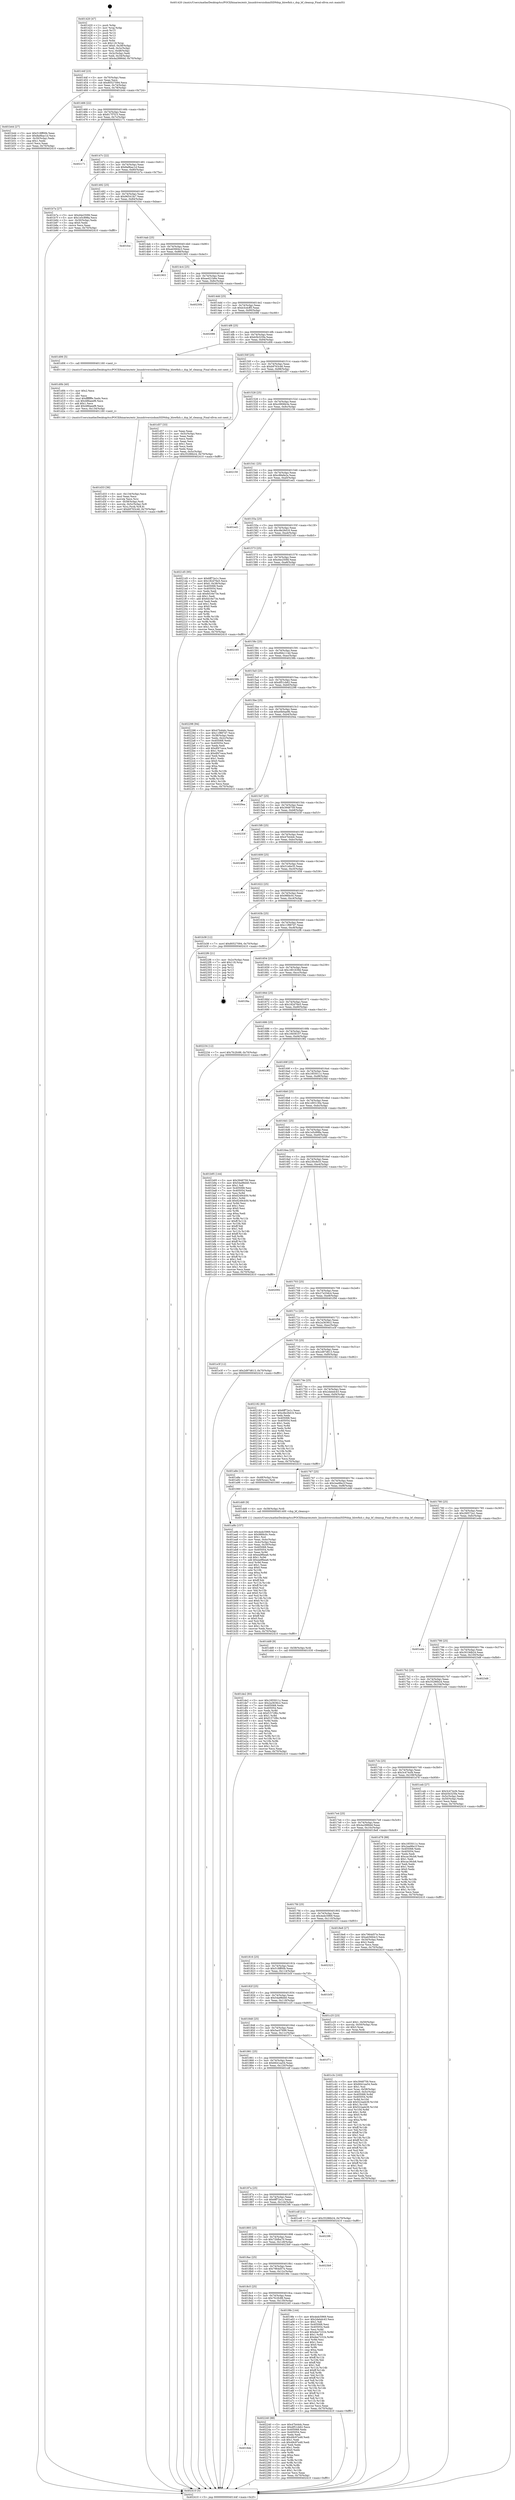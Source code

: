 digraph "0x401420" {
  label = "0x401420 (/mnt/c/Users/mathe/Desktop/tcc/POCII/binaries/extr_linuxdriversisdnmISDNdsp_blowfish.c_dsp_bf_cleanup_Final-ollvm.out::main(0))"
  labelloc = "t"
  node[shape=record]

  Entry [label="",width=0.3,height=0.3,shape=circle,fillcolor=black,style=filled]
  "0x40144f" [label="{
     0x40144f [23]\l
     | [instrs]\l
     &nbsp;&nbsp;0x40144f \<+3\>: mov -0x70(%rbp),%eax\l
     &nbsp;&nbsp;0x401452 \<+2\>: mov %eax,%ecx\l
     &nbsp;&nbsp;0x401454 \<+6\>: sub $0x80527094,%ecx\l
     &nbsp;&nbsp;0x40145a \<+3\>: mov %eax,-0x74(%rbp)\l
     &nbsp;&nbsp;0x40145d \<+3\>: mov %ecx,-0x78(%rbp)\l
     &nbsp;&nbsp;0x401460 \<+6\>: je 0000000000401b44 \<main+0x724\>\l
  }"]
  "0x401b44" [label="{
     0x401b44 [27]\l
     | [instrs]\l
     &nbsp;&nbsp;0x401b44 \<+5\>: mov $0x518ff00b,%eax\l
     &nbsp;&nbsp;0x401b49 \<+5\>: mov $0x8a9bac1d,%ecx\l
     &nbsp;&nbsp;0x401b4e \<+3\>: mov -0x30(%rbp),%edx\l
     &nbsp;&nbsp;0x401b51 \<+3\>: cmp $0x1,%edx\l
     &nbsp;&nbsp;0x401b54 \<+3\>: cmovl %ecx,%eax\l
     &nbsp;&nbsp;0x401b57 \<+3\>: mov %eax,-0x70(%rbp)\l
     &nbsp;&nbsp;0x401b5a \<+5\>: jmp 0000000000402410 \<main+0xff0\>\l
  }"]
  "0x401466" [label="{
     0x401466 [22]\l
     | [instrs]\l
     &nbsp;&nbsp;0x401466 \<+5\>: jmp 000000000040146b \<main+0x4b\>\l
     &nbsp;&nbsp;0x40146b \<+3\>: mov -0x74(%rbp),%eax\l
     &nbsp;&nbsp;0x40146e \<+5\>: sub $0x817f7f15,%eax\l
     &nbsp;&nbsp;0x401473 \<+3\>: mov %eax,-0x7c(%rbp)\l
     &nbsp;&nbsp;0x401476 \<+6\>: je 0000000000402171 \<main+0xd51\>\l
  }"]
  Exit [label="",width=0.3,height=0.3,shape=circle,fillcolor=black,style=filled,peripheries=2]
  "0x402171" [label="{
     0x402171\l
  }", style=dashed]
  "0x40147c" [label="{
     0x40147c [22]\l
     | [instrs]\l
     &nbsp;&nbsp;0x40147c \<+5\>: jmp 0000000000401481 \<main+0x61\>\l
     &nbsp;&nbsp;0x401481 \<+3\>: mov -0x74(%rbp),%eax\l
     &nbsp;&nbsp;0x401484 \<+5\>: sub $0x8a9bac1d,%eax\l
     &nbsp;&nbsp;0x401489 \<+3\>: mov %eax,-0x80(%rbp)\l
     &nbsp;&nbsp;0x40148c \<+6\>: je 0000000000401b7a \<main+0x75a\>\l
  }"]
  "0x4018de" [label="{
     0x4018de\l
  }", style=dashed]
  "0x401b7a" [label="{
     0x401b7a [27]\l
     | [instrs]\l
     &nbsp;&nbsp;0x401b7a \<+5\>: mov $0xd4e250fd,%eax\l
     &nbsp;&nbsp;0x401b7f \<+5\>: mov $0x1e5c898a,%ecx\l
     &nbsp;&nbsp;0x401b84 \<+3\>: mov -0x30(%rbp),%edx\l
     &nbsp;&nbsp;0x401b87 \<+3\>: cmp $0x0,%edx\l
     &nbsp;&nbsp;0x401b8a \<+3\>: cmove %ecx,%eax\l
     &nbsp;&nbsp;0x401b8d \<+3\>: mov %eax,-0x70(%rbp)\l
     &nbsp;&nbsp;0x401b90 \<+5\>: jmp 0000000000402410 \<main+0xff0\>\l
  }"]
  "0x401492" [label="{
     0x401492 [25]\l
     | [instrs]\l
     &nbsp;&nbsp;0x401492 \<+5\>: jmp 0000000000401497 \<main+0x77\>\l
     &nbsp;&nbsp;0x401497 \<+3\>: mov -0x74(%rbp),%eax\l
     &nbsp;&nbsp;0x40149a \<+5\>: sub $0x96541fa7,%eax\l
     &nbsp;&nbsp;0x40149f \<+6\>: mov %eax,-0x84(%rbp)\l
     &nbsp;&nbsp;0x4014a5 \<+6\>: je 0000000000401fce \<main+0xbae\>\l
  }"]
  "0x402240" [label="{
     0x402240 [88]\l
     | [instrs]\l
     &nbsp;&nbsp;0x402240 \<+5\>: mov $0x47b44dc,%eax\l
     &nbsp;&nbsp;0x402245 \<+5\>: mov $0xdf51cb62,%ecx\l
     &nbsp;&nbsp;0x40224a \<+7\>: mov 0x405068,%edx\l
     &nbsp;&nbsp;0x402251 \<+7\>: mov 0x405054,%esi\l
     &nbsp;&nbsp;0x402258 \<+2\>: mov %edx,%edi\l
     &nbsp;&nbsp;0x40225a \<+6\>: add $0x49c97e48,%edi\l
     &nbsp;&nbsp;0x402260 \<+3\>: sub $0x1,%edi\l
     &nbsp;&nbsp;0x402263 \<+6\>: sub $0x49c97e48,%edi\l
     &nbsp;&nbsp;0x402269 \<+3\>: imul %edi,%edx\l
     &nbsp;&nbsp;0x40226c \<+3\>: and $0x1,%edx\l
     &nbsp;&nbsp;0x40226f \<+3\>: cmp $0x0,%edx\l
     &nbsp;&nbsp;0x402272 \<+4\>: sete %r8b\l
     &nbsp;&nbsp;0x402276 \<+3\>: cmp $0xa,%esi\l
     &nbsp;&nbsp;0x402279 \<+4\>: setl %r9b\l
     &nbsp;&nbsp;0x40227d \<+3\>: mov %r8b,%r10b\l
     &nbsp;&nbsp;0x402280 \<+3\>: and %r9b,%r10b\l
     &nbsp;&nbsp;0x402283 \<+3\>: xor %r9b,%r8b\l
     &nbsp;&nbsp;0x402286 \<+3\>: or %r8b,%r10b\l
     &nbsp;&nbsp;0x402289 \<+4\>: test $0x1,%r10b\l
     &nbsp;&nbsp;0x40228d \<+3\>: cmovne %ecx,%eax\l
     &nbsp;&nbsp;0x402290 \<+3\>: mov %eax,-0x70(%rbp)\l
     &nbsp;&nbsp;0x402293 \<+5\>: jmp 0000000000402410 \<main+0xff0\>\l
  }"]
  "0x401fce" [label="{
     0x401fce\l
  }", style=dashed]
  "0x4014ab" [label="{
     0x4014ab [25]\l
     | [instrs]\l
     &nbsp;&nbsp;0x4014ab \<+5\>: jmp 00000000004014b0 \<main+0x90\>\l
     &nbsp;&nbsp;0x4014b0 \<+3\>: mov -0x74(%rbp),%eax\l
     &nbsp;&nbsp;0x4014b3 \<+5\>: sub $0xab5664c3,%eax\l
     &nbsp;&nbsp;0x4014b8 \<+6\>: mov %eax,-0x88(%rbp)\l
     &nbsp;&nbsp;0x4014be \<+6\>: je 0000000000401903 \<main+0x4e3\>\l
  }"]
  "0x401de2" [label="{
     0x401de2 [93]\l
     | [instrs]\l
     &nbsp;&nbsp;0x401de2 \<+5\>: mov $0x1855011c,%eax\l
     &nbsp;&nbsp;0x401de7 \<+5\>: mov $0x2a3636c2,%ecx\l
     &nbsp;&nbsp;0x401dec \<+7\>: mov 0x405068,%edx\l
     &nbsp;&nbsp;0x401df3 \<+7\>: mov 0x405054,%esi\l
     &nbsp;&nbsp;0x401dfa \<+3\>: mov %edx,%r8d\l
     &nbsp;&nbsp;0x401dfd \<+7\>: sub $0xf1572f6c,%r8d\l
     &nbsp;&nbsp;0x401e04 \<+4\>: sub $0x1,%r8d\l
     &nbsp;&nbsp;0x401e08 \<+7\>: add $0xf1572f6c,%r8d\l
     &nbsp;&nbsp;0x401e0f \<+4\>: imul %r8d,%edx\l
     &nbsp;&nbsp;0x401e13 \<+3\>: and $0x1,%edx\l
     &nbsp;&nbsp;0x401e16 \<+3\>: cmp $0x0,%edx\l
     &nbsp;&nbsp;0x401e19 \<+4\>: sete %r9b\l
     &nbsp;&nbsp;0x401e1d \<+3\>: cmp $0xa,%esi\l
     &nbsp;&nbsp;0x401e20 \<+4\>: setl %r10b\l
     &nbsp;&nbsp;0x401e24 \<+3\>: mov %r9b,%r11b\l
     &nbsp;&nbsp;0x401e27 \<+3\>: and %r10b,%r11b\l
     &nbsp;&nbsp;0x401e2a \<+3\>: xor %r10b,%r9b\l
     &nbsp;&nbsp;0x401e2d \<+3\>: or %r9b,%r11b\l
     &nbsp;&nbsp;0x401e30 \<+4\>: test $0x1,%r11b\l
     &nbsp;&nbsp;0x401e34 \<+3\>: cmovne %ecx,%eax\l
     &nbsp;&nbsp;0x401e37 \<+3\>: mov %eax,-0x70(%rbp)\l
     &nbsp;&nbsp;0x401e3a \<+5\>: jmp 0000000000402410 \<main+0xff0\>\l
  }"]
  "0x401903" [label="{
     0x401903\l
  }", style=dashed]
  "0x4014c4" [label="{
     0x4014c4 [25]\l
     | [instrs]\l
     &nbsp;&nbsp;0x4014c4 \<+5\>: jmp 00000000004014c9 \<main+0xa9\>\l
     &nbsp;&nbsp;0x4014c9 \<+3\>: mov -0x74(%rbp),%eax\l
     &nbsp;&nbsp;0x4014cc \<+5\>: sub $0xae421b6e,%eax\l
     &nbsp;&nbsp;0x4014d1 \<+6\>: mov %eax,-0x8c(%rbp)\l
     &nbsp;&nbsp;0x4014d7 \<+6\>: je 000000000040230b \<main+0xeeb\>\l
  }"]
  "0x401dd9" [label="{
     0x401dd9 [9]\l
     | [instrs]\l
     &nbsp;&nbsp;0x401dd9 \<+4\>: mov -0x58(%rbp),%rdi\l
     &nbsp;&nbsp;0x401ddd \<+5\>: call 0000000000401030 \<free@plt\>\l
     | [calls]\l
     &nbsp;&nbsp;0x401030 \{1\} (unknown)\l
  }"]
  "0x40230b" [label="{
     0x40230b\l
  }", style=dashed]
  "0x4014dd" [label="{
     0x4014dd [25]\l
     | [instrs]\l
     &nbsp;&nbsp;0x4014dd \<+5\>: jmp 00000000004014e2 \<main+0xc2\>\l
     &nbsp;&nbsp;0x4014e2 \<+3\>: mov -0x74(%rbp),%eax\l
     &nbsp;&nbsp;0x4014e5 \<+5\>: sub $0xb3cdcff3,%eax\l
     &nbsp;&nbsp;0x4014ea \<+6\>: mov %eax,-0x90(%rbp)\l
     &nbsp;&nbsp;0x4014f0 \<+6\>: je 0000000000402086 \<main+0xc66\>\l
  }"]
  "0x401d33" [label="{
     0x401d33 [36]\l
     | [instrs]\l
     &nbsp;&nbsp;0x401d33 \<+6\>: mov -0x134(%rbp),%ecx\l
     &nbsp;&nbsp;0x401d39 \<+3\>: imul %eax,%ecx\l
     &nbsp;&nbsp;0x401d3c \<+3\>: movslq %ecx,%rsi\l
     &nbsp;&nbsp;0x401d3f \<+4\>: mov -0x58(%rbp),%rdi\l
     &nbsp;&nbsp;0x401d43 \<+4\>: movslq -0x5c(%rbp),%r8\l
     &nbsp;&nbsp;0x401d47 \<+4\>: mov %rsi,(%rdi,%r8,8)\l
     &nbsp;&nbsp;0x401d4b \<+7\>: movl $0xb9763c46,-0x70(%rbp)\l
     &nbsp;&nbsp;0x401d52 \<+5\>: jmp 0000000000402410 \<main+0xff0\>\l
  }"]
  "0x402086" [label="{
     0x402086\l
  }", style=dashed]
  "0x4014f6" [label="{
     0x4014f6 [25]\l
     | [instrs]\l
     &nbsp;&nbsp;0x4014f6 \<+5\>: jmp 00000000004014fb \<main+0xdb\>\l
     &nbsp;&nbsp;0x4014fb \<+3\>: mov -0x74(%rbp),%eax\l
     &nbsp;&nbsp;0x4014fe \<+5\>: sub $0xb5b325fa,%eax\l
     &nbsp;&nbsp;0x401503 \<+6\>: mov %eax,-0x94(%rbp)\l
     &nbsp;&nbsp;0x401509 \<+6\>: je 0000000000401d06 \<main+0x8e6\>\l
  }"]
  "0x401d0b" [label="{
     0x401d0b [40]\l
     | [instrs]\l
     &nbsp;&nbsp;0x401d0b \<+5\>: mov $0x2,%ecx\l
     &nbsp;&nbsp;0x401d10 \<+1\>: cltd\l
     &nbsp;&nbsp;0x401d11 \<+2\>: idiv %ecx\l
     &nbsp;&nbsp;0x401d13 \<+6\>: imul $0xfffffffe,%edx,%ecx\l
     &nbsp;&nbsp;0x401d19 \<+6\>: sub $0x486aeef8,%ecx\l
     &nbsp;&nbsp;0x401d1f \<+3\>: add $0x1,%ecx\l
     &nbsp;&nbsp;0x401d22 \<+6\>: add $0x486aeef8,%ecx\l
     &nbsp;&nbsp;0x401d28 \<+6\>: mov %ecx,-0x134(%rbp)\l
     &nbsp;&nbsp;0x401d2e \<+5\>: call 0000000000401160 \<next_i\>\l
     | [calls]\l
     &nbsp;&nbsp;0x401160 \{1\} (/mnt/c/Users/mathe/Desktop/tcc/POCII/binaries/extr_linuxdriversisdnmISDNdsp_blowfish.c_dsp_bf_cleanup_Final-ollvm.out::next_i)\l
  }"]
  "0x401d06" [label="{
     0x401d06 [5]\l
     | [instrs]\l
     &nbsp;&nbsp;0x401d06 \<+5\>: call 0000000000401160 \<next_i\>\l
     | [calls]\l
     &nbsp;&nbsp;0x401160 \{1\} (/mnt/c/Users/mathe/Desktop/tcc/POCII/binaries/extr_linuxdriversisdnmISDNdsp_blowfish.c_dsp_bf_cleanup_Final-ollvm.out::next_i)\l
  }"]
  "0x40150f" [label="{
     0x40150f [25]\l
     | [instrs]\l
     &nbsp;&nbsp;0x40150f \<+5\>: jmp 0000000000401514 \<main+0xf4\>\l
     &nbsp;&nbsp;0x401514 \<+3\>: mov -0x74(%rbp),%eax\l
     &nbsp;&nbsp;0x401517 \<+5\>: sub $0xb9763c46,%eax\l
     &nbsp;&nbsp;0x40151c \<+6\>: mov %eax,-0x98(%rbp)\l
     &nbsp;&nbsp;0x401522 \<+6\>: je 0000000000401d57 \<main+0x937\>\l
  }"]
  "0x401c3c" [label="{
     0x401c3c [163]\l
     | [instrs]\l
     &nbsp;&nbsp;0x401c3c \<+5\>: mov $0x3948759,%ecx\l
     &nbsp;&nbsp;0x401c41 \<+5\>: mov $0x6641ea54,%edx\l
     &nbsp;&nbsp;0x401c46 \<+3\>: mov $0x1,%sil\l
     &nbsp;&nbsp;0x401c49 \<+4\>: mov %rax,-0x58(%rbp)\l
     &nbsp;&nbsp;0x401c4d \<+7\>: movl $0x0,-0x5c(%rbp)\l
     &nbsp;&nbsp;0x401c54 \<+8\>: mov 0x405068,%r8d\l
     &nbsp;&nbsp;0x401c5c \<+8\>: mov 0x405054,%r9d\l
     &nbsp;&nbsp;0x401c64 \<+3\>: mov %r8d,%r10d\l
     &nbsp;&nbsp;0x401c67 \<+7\>: add $0x522aeb39,%r10d\l
     &nbsp;&nbsp;0x401c6e \<+4\>: sub $0x1,%r10d\l
     &nbsp;&nbsp;0x401c72 \<+7\>: sub $0x522aeb39,%r10d\l
     &nbsp;&nbsp;0x401c79 \<+4\>: imul %r10d,%r8d\l
     &nbsp;&nbsp;0x401c7d \<+4\>: and $0x1,%r8d\l
     &nbsp;&nbsp;0x401c81 \<+4\>: cmp $0x0,%r8d\l
     &nbsp;&nbsp;0x401c85 \<+4\>: sete %r11b\l
     &nbsp;&nbsp;0x401c89 \<+4\>: cmp $0xa,%r9d\l
     &nbsp;&nbsp;0x401c8d \<+3\>: setl %bl\l
     &nbsp;&nbsp;0x401c90 \<+3\>: mov %r11b,%r14b\l
     &nbsp;&nbsp;0x401c93 \<+4\>: xor $0xff,%r14b\l
     &nbsp;&nbsp;0x401c97 \<+3\>: mov %bl,%r15b\l
     &nbsp;&nbsp;0x401c9a \<+4\>: xor $0xff,%r15b\l
     &nbsp;&nbsp;0x401c9e \<+4\>: xor $0x1,%sil\l
     &nbsp;&nbsp;0x401ca2 \<+3\>: mov %r14b,%r12b\l
     &nbsp;&nbsp;0x401ca5 \<+4\>: and $0xff,%r12b\l
     &nbsp;&nbsp;0x401ca9 \<+3\>: and %sil,%r11b\l
     &nbsp;&nbsp;0x401cac \<+3\>: mov %r15b,%r13b\l
     &nbsp;&nbsp;0x401caf \<+4\>: and $0xff,%r13b\l
     &nbsp;&nbsp;0x401cb3 \<+3\>: and %sil,%bl\l
     &nbsp;&nbsp;0x401cb6 \<+3\>: or %r11b,%r12b\l
     &nbsp;&nbsp;0x401cb9 \<+3\>: or %bl,%r13b\l
     &nbsp;&nbsp;0x401cbc \<+3\>: xor %r13b,%r12b\l
     &nbsp;&nbsp;0x401cbf \<+3\>: or %r15b,%r14b\l
     &nbsp;&nbsp;0x401cc2 \<+4\>: xor $0xff,%r14b\l
     &nbsp;&nbsp;0x401cc6 \<+4\>: or $0x1,%sil\l
     &nbsp;&nbsp;0x401cca \<+3\>: and %sil,%r14b\l
     &nbsp;&nbsp;0x401ccd \<+3\>: or %r14b,%r12b\l
     &nbsp;&nbsp;0x401cd0 \<+4\>: test $0x1,%r12b\l
     &nbsp;&nbsp;0x401cd4 \<+3\>: cmovne %edx,%ecx\l
     &nbsp;&nbsp;0x401cd7 \<+3\>: mov %ecx,-0x70(%rbp)\l
     &nbsp;&nbsp;0x401cda \<+5\>: jmp 0000000000402410 \<main+0xff0\>\l
  }"]
  "0x401d57" [label="{
     0x401d57 [33]\l
     | [instrs]\l
     &nbsp;&nbsp;0x401d57 \<+2\>: xor %eax,%eax\l
     &nbsp;&nbsp;0x401d59 \<+3\>: mov -0x5c(%rbp),%ecx\l
     &nbsp;&nbsp;0x401d5c \<+2\>: mov %eax,%edx\l
     &nbsp;&nbsp;0x401d5e \<+2\>: sub %ecx,%edx\l
     &nbsp;&nbsp;0x401d60 \<+2\>: mov %eax,%ecx\l
     &nbsp;&nbsp;0x401d62 \<+3\>: sub $0x1,%ecx\l
     &nbsp;&nbsp;0x401d65 \<+2\>: add %ecx,%edx\l
     &nbsp;&nbsp;0x401d67 \<+2\>: sub %edx,%eax\l
     &nbsp;&nbsp;0x401d69 \<+3\>: mov %eax,-0x5c(%rbp)\l
     &nbsp;&nbsp;0x401d6c \<+7\>: movl $0x35286b24,-0x70(%rbp)\l
     &nbsp;&nbsp;0x401d73 \<+5\>: jmp 0000000000402410 \<main+0xff0\>\l
  }"]
  "0x401528" [label="{
     0x401528 [25]\l
     | [instrs]\l
     &nbsp;&nbsp;0x401528 \<+5\>: jmp 000000000040152d \<main+0x10d\>\l
     &nbsp;&nbsp;0x40152d \<+3\>: mov -0x74(%rbp),%eax\l
     &nbsp;&nbsp;0x401530 \<+5\>: sub $0xc0806b3e,%eax\l
     &nbsp;&nbsp;0x401535 \<+6\>: mov %eax,-0x9c(%rbp)\l
     &nbsp;&nbsp;0x40153b \<+6\>: je 0000000000402159 \<main+0xd39\>\l
  }"]
  "0x401a9b" [label="{
     0x401a9b [157]\l
     | [instrs]\l
     &nbsp;&nbsp;0x401a9b \<+5\>: mov $0x4edc5969,%ecx\l
     &nbsp;&nbsp;0x401aa0 \<+5\>: mov $0x98fdc0c,%edx\l
     &nbsp;&nbsp;0x401aa5 \<+3\>: mov $0x1,%sil\l
     &nbsp;&nbsp;0x401aa8 \<+3\>: mov %eax,-0x4c(%rbp)\l
     &nbsp;&nbsp;0x401aab \<+3\>: mov -0x4c(%rbp),%eax\l
     &nbsp;&nbsp;0x401aae \<+3\>: mov %eax,-0x30(%rbp)\l
     &nbsp;&nbsp;0x401ab1 \<+7\>: mov 0x405068,%eax\l
     &nbsp;&nbsp;0x401ab8 \<+8\>: mov 0x405054,%r8d\l
     &nbsp;&nbsp;0x401ac0 \<+3\>: mov %eax,%r9d\l
     &nbsp;&nbsp;0x401ac3 \<+7\>: sub $0xea9fbea6,%r9d\l
     &nbsp;&nbsp;0x401aca \<+4\>: sub $0x1,%r9d\l
     &nbsp;&nbsp;0x401ace \<+7\>: add $0xea9fbea6,%r9d\l
     &nbsp;&nbsp;0x401ad5 \<+4\>: imul %r9d,%eax\l
     &nbsp;&nbsp;0x401ad9 \<+3\>: and $0x1,%eax\l
     &nbsp;&nbsp;0x401adc \<+3\>: cmp $0x0,%eax\l
     &nbsp;&nbsp;0x401adf \<+4\>: sete %r10b\l
     &nbsp;&nbsp;0x401ae3 \<+4\>: cmp $0xa,%r8d\l
     &nbsp;&nbsp;0x401ae7 \<+4\>: setl %r11b\l
     &nbsp;&nbsp;0x401aeb \<+3\>: mov %r10b,%bl\l
     &nbsp;&nbsp;0x401aee \<+3\>: xor $0xff,%bl\l
     &nbsp;&nbsp;0x401af1 \<+3\>: mov %r11b,%r14b\l
     &nbsp;&nbsp;0x401af4 \<+4\>: xor $0xff,%r14b\l
     &nbsp;&nbsp;0x401af8 \<+4\>: xor $0x0,%sil\l
     &nbsp;&nbsp;0x401afc \<+3\>: mov %bl,%r15b\l
     &nbsp;&nbsp;0x401aff \<+4\>: and $0x0,%r15b\l
     &nbsp;&nbsp;0x401b03 \<+3\>: and %sil,%r10b\l
     &nbsp;&nbsp;0x401b06 \<+3\>: mov %r14b,%r12b\l
     &nbsp;&nbsp;0x401b09 \<+4\>: and $0x0,%r12b\l
     &nbsp;&nbsp;0x401b0d \<+3\>: and %sil,%r11b\l
     &nbsp;&nbsp;0x401b10 \<+3\>: or %r10b,%r15b\l
     &nbsp;&nbsp;0x401b13 \<+3\>: or %r11b,%r12b\l
     &nbsp;&nbsp;0x401b16 \<+3\>: xor %r12b,%r15b\l
     &nbsp;&nbsp;0x401b19 \<+3\>: or %r14b,%bl\l
     &nbsp;&nbsp;0x401b1c \<+3\>: xor $0xff,%bl\l
     &nbsp;&nbsp;0x401b1f \<+4\>: or $0x0,%sil\l
     &nbsp;&nbsp;0x401b23 \<+3\>: and %sil,%bl\l
     &nbsp;&nbsp;0x401b26 \<+3\>: or %bl,%r15b\l
     &nbsp;&nbsp;0x401b29 \<+4\>: test $0x1,%r15b\l
     &nbsp;&nbsp;0x401b2d \<+3\>: cmovne %edx,%ecx\l
     &nbsp;&nbsp;0x401b30 \<+3\>: mov %ecx,-0x70(%rbp)\l
     &nbsp;&nbsp;0x401b33 \<+5\>: jmp 0000000000402410 \<main+0xff0\>\l
  }"]
  "0x402159" [label="{
     0x402159\l
  }", style=dashed]
  "0x401541" [label="{
     0x401541 [25]\l
     | [instrs]\l
     &nbsp;&nbsp;0x401541 \<+5\>: jmp 0000000000401546 \<main+0x126\>\l
     &nbsp;&nbsp;0x401546 \<+3\>: mov -0x74(%rbp),%eax\l
     &nbsp;&nbsp;0x401549 \<+5\>: sub $0xc86efa2a,%eax\l
     &nbsp;&nbsp;0x40154e \<+6\>: mov %eax,-0xa0(%rbp)\l
     &nbsp;&nbsp;0x401554 \<+6\>: je 0000000000401ed1 \<main+0xab1\>\l
  }"]
  "0x4018c5" [label="{
     0x4018c5 [25]\l
     | [instrs]\l
     &nbsp;&nbsp;0x4018c5 \<+5\>: jmp 00000000004018ca \<main+0x4aa\>\l
     &nbsp;&nbsp;0x4018ca \<+3\>: mov -0x74(%rbp),%eax\l
     &nbsp;&nbsp;0x4018cd \<+5\>: sub $0x7fc2fc88,%eax\l
     &nbsp;&nbsp;0x4018d2 \<+6\>: mov %eax,-0x130(%rbp)\l
     &nbsp;&nbsp;0x4018d8 \<+6\>: je 0000000000402240 \<main+0xe20\>\l
  }"]
  "0x401ed1" [label="{
     0x401ed1\l
  }", style=dashed]
  "0x40155a" [label="{
     0x40155a [25]\l
     | [instrs]\l
     &nbsp;&nbsp;0x40155a \<+5\>: jmp 000000000040155f \<main+0x13f\>\l
     &nbsp;&nbsp;0x40155f \<+3\>: mov -0x74(%rbp),%eax\l
     &nbsp;&nbsp;0x401562 \<+5\>: sub $0xc8e26d16,%eax\l
     &nbsp;&nbsp;0x401567 \<+6\>: mov %eax,-0xa4(%rbp)\l
     &nbsp;&nbsp;0x40156d \<+6\>: je 00000000004021d5 \<main+0xdb5\>\l
  }"]
  "0x4019fe" [label="{
     0x4019fe [144]\l
     | [instrs]\l
     &nbsp;&nbsp;0x4019fe \<+5\>: mov $0x4edc5969,%eax\l
     &nbsp;&nbsp;0x401a03 \<+5\>: mov $0x2debdc43,%ecx\l
     &nbsp;&nbsp;0x401a08 \<+2\>: mov $0x1,%dl\l
     &nbsp;&nbsp;0x401a0a \<+7\>: mov 0x405068,%esi\l
     &nbsp;&nbsp;0x401a11 \<+7\>: mov 0x405054,%edi\l
     &nbsp;&nbsp;0x401a18 \<+3\>: mov %esi,%r8d\l
     &nbsp;&nbsp;0x401a1b \<+7\>: add $0xdee7231b,%r8d\l
     &nbsp;&nbsp;0x401a22 \<+4\>: sub $0x1,%r8d\l
     &nbsp;&nbsp;0x401a26 \<+7\>: sub $0xdee7231b,%r8d\l
     &nbsp;&nbsp;0x401a2d \<+4\>: imul %r8d,%esi\l
     &nbsp;&nbsp;0x401a31 \<+3\>: and $0x1,%esi\l
     &nbsp;&nbsp;0x401a34 \<+3\>: cmp $0x0,%esi\l
     &nbsp;&nbsp;0x401a37 \<+4\>: sete %r9b\l
     &nbsp;&nbsp;0x401a3b \<+3\>: cmp $0xa,%edi\l
     &nbsp;&nbsp;0x401a3e \<+4\>: setl %r10b\l
     &nbsp;&nbsp;0x401a42 \<+3\>: mov %r9b,%r11b\l
     &nbsp;&nbsp;0x401a45 \<+4\>: xor $0xff,%r11b\l
     &nbsp;&nbsp;0x401a49 \<+3\>: mov %r10b,%bl\l
     &nbsp;&nbsp;0x401a4c \<+3\>: xor $0xff,%bl\l
     &nbsp;&nbsp;0x401a4f \<+3\>: xor $0x1,%dl\l
     &nbsp;&nbsp;0x401a52 \<+3\>: mov %r11b,%r14b\l
     &nbsp;&nbsp;0x401a55 \<+4\>: and $0xff,%r14b\l
     &nbsp;&nbsp;0x401a59 \<+3\>: and %dl,%r9b\l
     &nbsp;&nbsp;0x401a5c \<+3\>: mov %bl,%r15b\l
     &nbsp;&nbsp;0x401a5f \<+4\>: and $0xff,%r15b\l
     &nbsp;&nbsp;0x401a63 \<+3\>: and %dl,%r10b\l
     &nbsp;&nbsp;0x401a66 \<+3\>: or %r9b,%r14b\l
     &nbsp;&nbsp;0x401a69 \<+3\>: or %r10b,%r15b\l
     &nbsp;&nbsp;0x401a6c \<+3\>: xor %r15b,%r14b\l
     &nbsp;&nbsp;0x401a6f \<+3\>: or %bl,%r11b\l
     &nbsp;&nbsp;0x401a72 \<+4\>: xor $0xff,%r11b\l
     &nbsp;&nbsp;0x401a76 \<+3\>: or $0x1,%dl\l
     &nbsp;&nbsp;0x401a79 \<+3\>: and %dl,%r11b\l
     &nbsp;&nbsp;0x401a7c \<+3\>: or %r11b,%r14b\l
     &nbsp;&nbsp;0x401a7f \<+4\>: test $0x1,%r14b\l
     &nbsp;&nbsp;0x401a83 \<+3\>: cmovne %ecx,%eax\l
     &nbsp;&nbsp;0x401a86 \<+3\>: mov %eax,-0x70(%rbp)\l
     &nbsp;&nbsp;0x401a89 \<+5\>: jmp 0000000000402410 \<main+0xff0\>\l
  }"]
  "0x4021d5" [label="{
     0x4021d5 [95]\l
     | [instrs]\l
     &nbsp;&nbsp;0x4021d5 \<+5\>: mov $0x6ff72e1c,%eax\l
     &nbsp;&nbsp;0x4021da \<+5\>: mov $0x182d76e5,%ecx\l
     &nbsp;&nbsp;0x4021df \<+7\>: movl $0x0,-0x38(%rbp)\l
     &nbsp;&nbsp;0x4021e6 \<+7\>: mov 0x405068,%edx\l
     &nbsp;&nbsp;0x4021ed \<+7\>: mov 0x405054,%esi\l
     &nbsp;&nbsp;0x4021f4 \<+2\>: mov %edx,%edi\l
     &nbsp;&nbsp;0x4021f6 \<+6\>: sub $0x6d16e73e,%edi\l
     &nbsp;&nbsp;0x4021fc \<+3\>: sub $0x1,%edi\l
     &nbsp;&nbsp;0x4021ff \<+6\>: add $0x6d16e73e,%edi\l
     &nbsp;&nbsp;0x402205 \<+3\>: imul %edi,%edx\l
     &nbsp;&nbsp;0x402208 \<+3\>: and $0x1,%edx\l
     &nbsp;&nbsp;0x40220b \<+3\>: cmp $0x0,%edx\l
     &nbsp;&nbsp;0x40220e \<+4\>: sete %r8b\l
     &nbsp;&nbsp;0x402212 \<+3\>: cmp $0xa,%esi\l
     &nbsp;&nbsp;0x402215 \<+4\>: setl %r9b\l
     &nbsp;&nbsp;0x402219 \<+3\>: mov %r8b,%r10b\l
     &nbsp;&nbsp;0x40221c \<+3\>: and %r9b,%r10b\l
     &nbsp;&nbsp;0x40221f \<+3\>: xor %r9b,%r8b\l
     &nbsp;&nbsp;0x402222 \<+3\>: or %r8b,%r10b\l
     &nbsp;&nbsp;0x402225 \<+4\>: test $0x1,%r10b\l
     &nbsp;&nbsp;0x402229 \<+3\>: cmovne %ecx,%eax\l
     &nbsp;&nbsp;0x40222c \<+3\>: mov %eax,-0x70(%rbp)\l
     &nbsp;&nbsp;0x40222f \<+5\>: jmp 0000000000402410 \<main+0xff0\>\l
  }"]
  "0x401573" [label="{
     0x401573 [25]\l
     | [instrs]\l
     &nbsp;&nbsp;0x401573 \<+5\>: jmp 0000000000401578 \<main+0x158\>\l
     &nbsp;&nbsp;0x401578 \<+3\>: mov -0x74(%rbp),%eax\l
     &nbsp;&nbsp;0x40157b \<+5\>: sub $0xd4e250fd,%eax\l
     &nbsp;&nbsp;0x401580 \<+6\>: mov %eax,-0xa8(%rbp)\l
     &nbsp;&nbsp;0x401586 \<+6\>: je 0000000000402165 \<main+0xd45\>\l
  }"]
  "0x4018ac" [label="{
     0x4018ac [25]\l
     | [instrs]\l
     &nbsp;&nbsp;0x4018ac \<+5\>: jmp 00000000004018b1 \<main+0x491\>\l
     &nbsp;&nbsp;0x4018b1 \<+3\>: mov -0x74(%rbp),%eax\l
     &nbsp;&nbsp;0x4018b4 \<+5\>: sub $0x7964d57e,%eax\l
     &nbsp;&nbsp;0x4018b9 \<+6\>: mov %eax,-0x12c(%rbp)\l
     &nbsp;&nbsp;0x4018bf \<+6\>: je 00000000004019fe \<main+0x5de\>\l
  }"]
  "0x402165" [label="{
     0x402165\l
  }", style=dashed]
  "0x40158c" [label="{
     0x40158c [25]\l
     | [instrs]\l
     &nbsp;&nbsp;0x40158c \<+5\>: jmp 0000000000401591 \<main+0x171\>\l
     &nbsp;&nbsp;0x401591 \<+3\>: mov -0x74(%rbp),%eax\l
     &nbsp;&nbsp;0x401594 \<+5\>: sub $0xd9dc114d,%eax\l
     &nbsp;&nbsp;0x401599 \<+6\>: mov %eax,-0xac(%rbp)\l
     &nbsp;&nbsp;0x40159f \<+6\>: je 000000000040238b \<main+0xf6b\>\l
  }"]
  "0x4023b9" [label="{
     0x4023b9\l
  }", style=dashed]
  "0x40238b" [label="{
     0x40238b\l
  }", style=dashed]
  "0x4015a5" [label="{
     0x4015a5 [25]\l
     | [instrs]\l
     &nbsp;&nbsp;0x4015a5 \<+5\>: jmp 00000000004015aa \<main+0x18a\>\l
     &nbsp;&nbsp;0x4015aa \<+3\>: mov -0x74(%rbp),%eax\l
     &nbsp;&nbsp;0x4015ad \<+5\>: sub $0xdf51cb62,%eax\l
     &nbsp;&nbsp;0x4015b2 \<+6\>: mov %eax,-0xb0(%rbp)\l
     &nbsp;&nbsp;0x4015b8 \<+6\>: je 0000000000402298 \<main+0xe78\>\l
  }"]
  "0x401893" [label="{
     0x401893 [25]\l
     | [instrs]\l
     &nbsp;&nbsp;0x401893 \<+5\>: jmp 0000000000401898 \<main+0x478\>\l
     &nbsp;&nbsp;0x401898 \<+3\>: mov -0x74(%rbp),%eax\l
     &nbsp;&nbsp;0x40189b \<+5\>: sub $0x72bfba70,%eax\l
     &nbsp;&nbsp;0x4018a0 \<+6\>: mov %eax,-0x128(%rbp)\l
     &nbsp;&nbsp;0x4018a6 \<+6\>: je 00000000004023b9 \<main+0xf99\>\l
  }"]
  "0x402298" [label="{
     0x402298 [94]\l
     | [instrs]\l
     &nbsp;&nbsp;0x402298 \<+5\>: mov $0x47b44dc,%eax\l
     &nbsp;&nbsp;0x40229d \<+5\>: mov $0x11f887d7,%ecx\l
     &nbsp;&nbsp;0x4022a2 \<+3\>: mov -0x38(%rbp),%edx\l
     &nbsp;&nbsp;0x4022a5 \<+3\>: mov %edx,-0x2c(%rbp)\l
     &nbsp;&nbsp;0x4022a8 \<+7\>: mov 0x405068,%edx\l
     &nbsp;&nbsp;0x4022af \<+7\>: mov 0x405054,%esi\l
     &nbsp;&nbsp;0x4022b6 \<+2\>: mov %edx,%edi\l
     &nbsp;&nbsp;0x4022b8 \<+6\>: add $0xdf47ceca,%edi\l
     &nbsp;&nbsp;0x4022be \<+3\>: sub $0x1,%edi\l
     &nbsp;&nbsp;0x4022c1 \<+6\>: sub $0xdf47ceca,%edi\l
     &nbsp;&nbsp;0x4022c7 \<+3\>: imul %edi,%edx\l
     &nbsp;&nbsp;0x4022ca \<+3\>: and $0x1,%edx\l
     &nbsp;&nbsp;0x4022cd \<+3\>: cmp $0x0,%edx\l
     &nbsp;&nbsp;0x4022d0 \<+4\>: sete %r8b\l
     &nbsp;&nbsp;0x4022d4 \<+3\>: cmp $0xa,%esi\l
     &nbsp;&nbsp;0x4022d7 \<+4\>: setl %r9b\l
     &nbsp;&nbsp;0x4022db \<+3\>: mov %r8b,%r10b\l
     &nbsp;&nbsp;0x4022de \<+3\>: and %r9b,%r10b\l
     &nbsp;&nbsp;0x4022e1 \<+3\>: xor %r9b,%r8b\l
     &nbsp;&nbsp;0x4022e4 \<+3\>: or %r8b,%r10b\l
     &nbsp;&nbsp;0x4022e7 \<+4\>: test $0x1,%r10b\l
     &nbsp;&nbsp;0x4022eb \<+3\>: cmovne %ecx,%eax\l
     &nbsp;&nbsp;0x4022ee \<+3\>: mov %eax,-0x70(%rbp)\l
     &nbsp;&nbsp;0x4022f1 \<+5\>: jmp 0000000000402410 \<main+0xff0\>\l
  }"]
  "0x4015be" [label="{
     0x4015be [25]\l
     | [instrs]\l
     &nbsp;&nbsp;0x4015be \<+5\>: jmp 00000000004015c3 \<main+0x1a3\>\l
     &nbsp;&nbsp;0x4015c3 \<+3\>: mov -0x74(%rbp),%eax\l
     &nbsp;&nbsp;0x4015c6 \<+5\>: sub $0xe0b0ae9b,%eax\l
     &nbsp;&nbsp;0x4015cb \<+6\>: mov %eax,-0xb4(%rbp)\l
     &nbsp;&nbsp;0x4015d1 \<+6\>: je 00000000004020ea \<main+0xcca\>\l
  }"]
  "0x4023f6" [label="{
     0x4023f6\l
  }", style=dashed]
  "0x4020ea" [label="{
     0x4020ea\l
  }", style=dashed]
  "0x4015d7" [label="{
     0x4015d7 [25]\l
     | [instrs]\l
     &nbsp;&nbsp;0x4015d7 \<+5\>: jmp 00000000004015dc \<main+0x1bc\>\l
     &nbsp;&nbsp;0x4015dc \<+3\>: mov -0x74(%rbp),%eax\l
     &nbsp;&nbsp;0x4015df \<+5\>: sub $0x3948759,%eax\l
     &nbsp;&nbsp;0x4015e4 \<+6\>: mov %eax,-0xb8(%rbp)\l
     &nbsp;&nbsp;0x4015ea \<+6\>: je 000000000040233f \<main+0xf1f\>\l
  }"]
  "0x40187a" [label="{
     0x40187a [25]\l
     | [instrs]\l
     &nbsp;&nbsp;0x40187a \<+5\>: jmp 000000000040187f \<main+0x45f\>\l
     &nbsp;&nbsp;0x40187f \<+3\>: mov -0x74(%rbp),%eax\l
     &nbsp;&nbsp;0x401882 \<+5\>: sub $0x6ff72e1c,%eax\l
     &nbsp;&nbsp;0x401887 \<+6\>: mov %eax,-0x124(%rbp)\l
     &nbsp;&nbsp;0x40188d \<+6\>: je 00000000004023f6 \<main+0xfd6\>\l
  }"]
  "0x40233f" [label="{
     0x40233f\l
  }", style=dashed]
  "0x4015f0" [label="{
     0x4015f0 [25]\l
     | [instrs]\l
     &nbsp;&nbsp;0x4015f0 \<+5\>: jmp 00000000004015f5 \<main+0x1d5\>\l
     &nbsp;&nbsp;0x4015f5 \<+3\>: mov -0x74(%rbp),%eax\l
     &nbsp;&nbsp;0x4015f8 \<+5\>: sub $0x47b44dc,%eax\l
     &nbsp;&nbsp;0x4015fd \<+6\>: mov %eax,-0xbc(%rbp)\l
     &nbsp;&nbsp;0x401603 \<+6\>: je 0000000000402409 \<main+0xfe9\>\l
  }"]
  "0x401cdf" [label="{
     0x401cdf [12]\l
     | [instrs]\l
     &nbsp;&nbsp;0x401cdf \<+7\>: movl $0x35286b24,-0x70(%rbp)\l
     &nbsp;&nbsp;0x401ce6 \<+5\>: jmp 0000000000402410 \<main+0xff0\>\l
  }"]
  "0x402409" [label="{
     0x402409\l
  }", style=dashed]
  "0x401609" [label="{
     0x401609 [25]\l
     | [instrs]\l
     &nbsp;&nbsp;0x401609 \<+5\>: jmp 000000000040160e \<main+0x1ee\>\l
     &nbsp;&nbsp;0x40160e \<+3\>: mov -0x74(%rbp),%eax\l
     &nbsp;&nbsp;0x401611 \<+5\>: sub $0x51e6e35,%eax\l
     &nbsp;&nbsp;0x401616 \<+6\>: mov %eax,-0xc0(%rbp)\l
     &nbsp;&nbsp;0x40161c \<+6\>: je 0000000000401956 \<main+0x536\>\l
  }"]
  "0x401861" [label="{
     0x401861 [25]\l
     | [instrs]\l
     &nbsp;&nbsp;0x401861 \<+5\>: jmp 0000000000401866 \<main+0x446\>\l
     &nbsp;&nbsp;0x401866 \<+3\>: mov -0x74(%rbp),%eax\l
     &nbsp;&nbsp;0x401869 \<+5\>: sub $0x6641ea54,%eax\l
     &nbsp;&nbsp;0x40186e \<+6\>: mov %eax,-0x120(%rbp)\l
     &nbsp;&nbsp;0x401874 \<+6\>: je 0000000000401cdf \<main+0x8bf\>\l
  }"]
  "0x401956" [label="{
     0x401956\l
  }", style=dashed]
  "0x401622" [label="{
     0x401622 [25]\l
     | [instrs]\l
     &nbsp;&nbsp;0x401622 \<+5\>: jmp 0000000000401627 \<main+0x207\>\l
     &nbsp;&nbsp;0x401627 \<+3\>: mov -0x74(%rbp),%eax\l
     &nbsp;&nbsp;0x40162a \<+5\>: sub $0x98fdc0c,%eax\l
     &nbsp;&nbsp;0x40162f \<+6\>: mov %eax,-0xc4(%rbp)\l
     &nbsp;&nbsp;0x401635 \<+6\>: je 0000000000401b38 \<main+0x718\>\l
  }"]
  "0x401f71" [label="{
     0x401f71\l
  }", style=dashed]
  "0x401b38" [label="{
     0x401b38 [12]\l
     | [instrs]\l
     &nbsp;&nbsp;0x401b38 \<+7\>: movl $0x80527094,-0x70(%rbp)\l
     &nbsp;&nbsp;0x401b3f \<+5\>: jmp 0000000000402410 \<main+0xff0\>\l
  }"]
  "0x40163b" [label="{
     0x40163b [25]\l
     | [instrs]\l
     &nbsp;&nbsp;0x40163b \<+5\>: jmp 0000000000401640 \<main+0x220\>\l
     &nbsp;&nbsp;0x401640 \<+3\>: mov -0x74(%rbp),%eax\l
     &nbsp;&nbsp;0x401643 \<+5\>: sub $0x11f887d7,%eax\l
     &nbsp;&nbsp;0x401648 \<+6\>: mov %eax,-0xc8(%rbp)\l
     &nbsp;&nbsp;0x40164e \<+6\>: je 00000000004022f6 \<main+0xed6\>\l
  }"]
  "0x401848" [label="{
     0x401848 [25]\l
     | [instrs]\l
     &nbsp;&nbsp;0x401848 \<+5\>: jmp 000000000040184d \<main+0x42d\>\l
     &nbsp;&nbsp;0x40184d \<+3\>: mov -0x74(%rbp),%eax\l
     &nbsp;&nbsp;0x401850 \<+5\>: sub $0x5ac07699,%eax\l
     &nbsp;&nbsp;0x401855 \<+6\>: mov %eax,-0x11c(%rbp)\l
     &nbsp;&nbsp;0x40185b \<+6\>: je 0000000000401f71 \<main+0xb51\>\l
  }"]
  "0x4022f6" [label="{
     0x4022f6 [21]\l
     | [instrs]\l
     &nbsp;&nbsp;0x4022f6 \<+3\>: mov -0x2c(%rbp),%eax\l
     &nbsp;&nbsp;0x4022f9 \<+7\>: add $0x118,%rsp\l
     &nbsp;&nbsp;0x402300 \<+1\>: pop %rbx\l
     &nbsp;&nbsp;0x402301 \<+2\>: pop %r12\l
     &nbsp;&nbsp;0x402303 \<+2\>: pop %r13\l
     &nbsp;&nbsp;0x402305 \<+2\>: pop %r14\l
     &nbsp;&nbsp;0x402307 \<+2\>: pop %r15\l
     &nbsp;&nbsp;0x402309 \<+1\>: pop %rbp\l
     &nbsp;&nbsp;0x40230a \<+1\>: ret\l
  }"]
  "0x401654" [label="{
     0x401654 [25]\l
     | [instrs]\l
     &nbsp;&nbsp;0x401654 \<+5\>: jmp 0000000000401659 \<main+0x239\>\l
     &nbsp;&nbsp;0x401659 \<+3\>: mov -0x74(%rbp),%eax\l
     &nbsp;&nbsp;0x40165c \<+5\>: sub $0x1801639d,%eax\l
     &nbsp;&nbsp;0x401661 \<+6\>: mov %eax,-0xcc(%rbp)\l
     &nbsp;&nbsp;0x401667 \<+6\>: je 0000000000401f4a \<main+0xb2a\>\l
  }"]
  "0x401c25" [label="{
     0x401c25 [23]\l
     | [instrs]\l
     &nbsp;&nbsp;0x401c25 \<+7\>: movl $0x1,-0x50(%rbp)\l
     &nbsp;&nbsp;0x401c2c \<+4\>: movslq -0x50(%rbp),%rax\l
     &nbsp;&nbsp;0x401c30 \<+4\>: shl $0x3,%rax\l
     &nbsp;&nbsp;0x401c34 \<+3\>: mov %rax,%rdi\l
     &nbsp;&nbsp;0x401c37 \<+5\>: call 0000000000401050 \<malloc@plt\>\l
     | [calls]\l
     &nbsp;&nbsp;0x401050 \{1\} (unknown)\l
  }"]
  "0x401f4a" [label="{
     0x401f4a\l
  }", style=dashed]
  "0x40166d" [label="{
     0x40166d [25]\l
     | [instrs]\l
     &nbsp;&nbsp;0x40166d \<+5\>: jmp 0000000000401672 \<main+0x252\>\l
     &nbsp;&nbsp;0x401672 \<+3\>: mov -0x74(%rbp),%eax\l
     &nbsp;&nbsp;0x401675 \<+5\>: sub $0x182d76e5,%eax\l
     &nbsp;&nbsp;0x40167a \<+6\>: mov %eax,-0xd0(%rbp)\l
     &nbsp;&nbsp;0x401680 \<+6\>: je 0000000000402234 \<main+0xe14\>\l
  }"]
  "0x40182f" [label="{
     0x40182f [25]\l
     | [instrs]\l
     &nbsp;&nbsp;0x40182f \<+5\>: jmp 0000000000401834 \<main+0x414\>\l
     &nbsp;&nbsp;0x401834 \<+3\>: mov -0x74(%rbp),%eax\l
     &nbsp;&nbsp;0x401837 \<+5\>: sub $0x54a98d40,%eax\l
     &nbsp;&nbsp;0x40183c \<+6\>: mov %eax,-0x118(%rbp)\l
     &nbsp;&nbsp;0x401842 \<+6\>: je 0000000000401c25 \<main+0x805\>\l
  }"]
  "0x402234" [label="{
     0x402234 [12]\l
     | [instrs]\l
     &nbsp;&nbsp;0x402234 \<+7\>: movl $0x7fc2fc88,-0x70(%rbp)\l
     &nbsp;&nbsp;0x40223b \<+5\>: jmp 0000000000402410 \<main+0xff0\>\l
  }"]
  "0x401686" [label="{
     0x401686 [25]\l
     | [instrs]\l
     &nbsp;&nbsp;0x401686 \<+5\>: jmp 000000000040168b \<main+0x26b\>\l
     &nbsp;&nbsp;0x40168b \<+3\>: mov -0x74(%rbp),%eax\l
     &nbsp;&nbsp;0x40168e \<+5\>: sub $0x18458107,%eax\l
     &nbsp;&nbsp;0x401693 \<+6\>: mov %eax,-0xd4(%rbp)\l
     &nbsp;&nbsp;0x401699 \<+6\>: je 00000000004019f2 \<main+0x5d2\>\l
  }"]
  "0x401b5f" [label="{
     0x401b5f\l
  }", style=dashed]
  "0x4019f2" [label="{
     0x4019f2\l
  }", style=dashed]
  "0x40169f" [label="{
     0x40169f [25]\l
     | [instrs]\l
     &nbsp;&nbsp;0x40169f \<+5\>: jmp 00000000004016a4 \<main+0x284\>\l
     &nbsp;&nbsp;0x4016a4 \<+3\>: mov -0x74(%rbp),%eax\l
     &nbsp;&nbsp;0x4016a7 \<+5\>: sub $0x1855011c,%eax\l
     &nbsp;&nbsp;0x4016ac \<+6\>: mov %eax,-0xd8(%rbp)\l
     &nbsp;&nbsp;0x4016b2 \<+6\>: je 000000000040236d \<main+0xf4d\>\l
  }"]
  "0x401816" [label="{
     0x401816 [25]\l
     | [instrs]\l
     &nbsp;&nbsp;0x401816 \<+5\>: jmp 000000000040181b \<main+0x3fb\>\l
     &nbsp;&nbsp;0x40181b \<+3\>: mov -0x74(%rbp),%eax\l
     &nbsp;&nbsp;0x40181e \<+5\>: sub $0x518ff00b,%eax\l
     &nbsp;&nbsp;0x401823 \<+6\>: mov %eax,-0x114(%rbp)\l
     &nbsp;&nbsp;0x401829 \<+6\>: je 0000000000401b5f \<main+0x73f\>\l
  }"]
  "0x40236d" [label="{
     0x40236d\l
  }", style=dashed]
  "0x4016b8" [label="{
     0x4016b8 [25]\l
     | [instrs]\l
     &nbsp;&nbsp;0x4016b8 \<+5\>: jmp 00000000004016bd \<main+0x29d\>\l
     &nbsp;&nbsp;0x4016bd \<+3\>: mov -0x74(%rbp),%eax\l
     &nbsp;&nbsp;0x4016c0 \<+5\>: sub $0x1d93130e,%eax\l
     &nbsp;&nbsp;0x4016c5 \<+6\>: mov %eax,-0xdc(%rbp)\l
     &nbsp;&nbsp;0x4016cb \<+6\>: je 0000000000402026 \<main+0xc06\>\l
  }"]
  "0x402323" [label="{
     0x402323\l
  }", style=dashed]
  "0x402026" [label="{
     0x402026\l
  }", style=dashed]
  "0x4016d1" [label="{
     0x4016d1 [25]\l
     | [instrs]\l
     &nbsp;&nbsp;0x4016d1 \<+5\>: jmp 00000000004016d6 \<main+0x2b6\>\l
     &nbsp;&nbsp;0x4016d6 \<+3\>: mov -0x74(%rbp),%eax\l
     &nbsp;&nbsp;0x4016d9 \<+5\>: sub $0x1e5c898a,%eax\l
     &nbsp;&nbsp;0x4016de \<+6\>: mov %eax,-0xe0(%rbp)\l
     &nbsp;&nbsp;0x4016e4 \<+6\>: je 0000000000401b95 \<main+0x775\>\l
  }"]
  "0x401420" [label="{
     0x401420 [47]\l
     | [instrs]\l
     &nbsp;&nbsp;0x401420 \<+1\>: push %rbp\l
     &nbsp;&nbsp;0x401421 \<+3\>: mov %rsp,%rbp\l
     &nbsp;&nbsp;0x401424 \<+2\>: push %r15\l
     &nbsp;&nbsp;0x401426 \<+2\>: push %r14\l
     &nbsp;&nbsp;0x401428 \<+2\>: push %r13\l
     &nbsp;&nbsp;0x40142a \<+2\>: push %r12\l
     &nbsp;&nbsp;0x40142c \<+1\>: push %rbx\l
     &nbsp;&nbsp;0x40142d \<+7\>: sub $0x118,%rsp\l
     &nbsp;&nbsp;0x401434 \<+7\>: movl $0x0,-0x38(%rbp)\l
     &nbsp;&nbsp;0x40143b \<+3\>: mov %edi,-0x3c(%rbp)\l
     &nbsp;&nbsp;0x40143e \<+4\>: mov %rsi,-0x48(%rbp)\l
     &nbsp;&nbsp;0x401442 \<+3\>: mov -0x3c(%rbp),%edi\l
     &nbsp;&nbsp;0x401445 \<+3\>: mov %edi,-0x34(%rbp)\l
     &nbsp;&nbsp;0x401448 \<+7\>: movl $0x4a2886dd,-0x70(%rbp)\l
  }"]
  "0x401b95" [label="{
     0x401b95 [144]\l
     | [instrs]\l
     &nbsp;&nbsp;0x401b95 \<+5\>: mov $0x3948759,%eax\l
     &nbsp;&nbsp;0x401b9a \<+5\>: mov $0x54a98d40,%ecx\l
     &nbsp;&nbsp;0x401b9f \<+2\>: mov $0x1,%dl\l
     &nbsp;&nbsp;0x401ba1 \<+7\>: mov 0x405068,%esi\l
     &nbsp;&nbsp;0x401ba8 \<+7\>: mov 0x405054,%edi\l
     &nbsp;&nbsp;0x401baf \<+3\>: mov %esi,%r8d\l
     &nbsp;&nbsp;0x401bb2 \<+7\>: sub $0x6249cb50,%r8d\l
     &nbsp;&nbsp;0x401bb9 \<+4\>: sub $0x1,%r8d\l
     &nbsp;&nbsp;0x401bbd \<+7\>: add $0x6249cb50,%r8d\l
     &nbsp;&nbsp;0x401bc4 \<+4\>: imul %r8d,%esi\l
     &nbsp;&nbsp;0x401bc8 \<+3\>: and $0x1,%esi\l
     &nbsp;&nbsp;0x401bcb \<+3\>: cmp $0x0,%esi\l
     &nbsp;&nbsp;0x401bce \<+4\>: sete %r9b\l
     &nbsp;&nbsp;0x401bd2 \<+3\>: cmp $0xa,%edi\l
     &nbsp;&nbsp;0x401bd5 \<+4\>: setl %r10b\l
     &nbsp;&nbsp;0x401bd9 \<+3\>: mov %r9b,%r11b\l
     &nbsp;&nbsp;0x401bdc \<+4\>: xor $0xff,%r11b\l
     &nbsp;&nbsp;0x401be0 \<+3\>: mov %r10b,%bl\l
     &nbsp;&nbsp;0x401be3 \<+3\>: xor $0xff,%bl\l
     &nbsp;&nbsp;0x401be6 \<+3\>: xor $0x1,%dl\l
     &nbsp;&nbsp;0x401be9 \<+3\>: mov %r11b,%r14b\l
     &nbsp;&nbsp;0x401bec \<+4\>: and $0xff,%r14b\l
     &nbsp;&nbsp;0x401bf0 \<+3\>: and %dl,%r9b\l
     &nbsp;&nbsp;0x401bf3 \<+3\>: mov %bl,%r15b\l
     &nbsp;&nbsp;0x401bf6 \<+4\>: and $0xff,%r15b\l
     &nbsp;&nbsp;0x401bfa \<+3\>: and %dl,%r10b\l
     &nbsp;&nbsp;0x401bfd \<+3\>: or %r9b,%r14b\l
     &nbsp;&nbsp;0x401c00 \<+3\>: or %r10b,%r15b\l
     &nbsp;&nbsp;0x401c03 \<+3\>: xor %r15b,%r14b\l
     &nbsp;&nbsp;0x401c06 \<+3\>: or %bl,%r11b\l
     &nbsp;&nbsp;0x401c09 \<+4\>: xor $0xff,%r11b\l
     &nbsp;&nbsp;0x401c0d \<+3\>: or $0x1,%dl\l
     &nbsp;&nbsp;0x401c10 \<+3\>: and %dl,%r11b\l
     &nbsp;&nbsp;0x401c13 \<+3\>: or %r11b,%r14b\l
     &nbsp;&nbsp;0x401c16 \<+4\>: test $0x1,%r14b\l
     &nbsp;&nbsp;0x401c1a \<+3\>: cmovne %ecx,%eax\l
     &nbsp;&nbsp;0x401c1d \<+3\>: mov %eax,-0x70(%rbp)\l
     &nbsp;&nbsp;0x401c20 \<+5\>: jmp 0000000000402410 \<main+0xff0\>\l
  }"]
  "0x4016ea" [label="{
     0x4016ea [25]\l
     | [instrs]\l
     &nbsp;&nbsp;0x4016ea \<+5\>: jmp 00000000004016ef \<main+0x2cf\>\l
     &nbsp;&nbsp;0x4016ef \<+3\>: mov -0x74(%rbp),%eax\l
     &nbsp;&nbsp;0x4016f2 \<+5\>: sub $0x230cfe33,%eax\l
     &nbsp;&nbsp;0x4016f7 \<+6\>: mov %eax,-0xe4(%rbp)\l
     &nbsp;&nbsp;0x4016fd \<+6\>: je 0000000000402092 \<main+0xc72\>\l
  }"]
  "0x402410" [label="{
     0x402410 [5]\l
     | [instrs]\l
     &nbsp;&nbsp;0x402410 \<+5\>: jmp 000000000040144f \<main+0x2f\>\l
  }"]
  "0x402092" [label="{
     0x402092\l
  }", style=dashed]
  "0x401703" [label="{
     0x401703 [25]\l
     | [instrs]\l
     &nbsp;&nbsp;0x401703 \<+5\>: jmp 0000000000401708 \<main+0x2e8\>\l
     &nbsp;&nbsp;0x401708 \<+3\>: mov -0x74(%rbp),%eax\l
     &nbsp;&nbsp;0x40170b \<+5\>: sub $0x27a33dc4,%eax\l
     &nbsp;&nbsp;0x401710 \<+6\>: mov %eax,-0xe8(%rbp)\l
     &nbsp;&nbsp;0x401716 \<+6\>: je 0000000000401f56 \<main+0xb36\>\l
  }"]
  "0x4017fd" [label="{
     0x4017fd [25]\l
     | [instrs]\l
     &nbsp;&nbsp;0x4017fd \<+5\>: jmp 0000000000401802 \<main+0x3e2\>\l
     &nbsp;&nbsp;0x401802 \<+3\>: mov -0x74(%rbp),%eax\l
     &nbsp;&nbsp;0x401805 \<+5\>: sub $0x4edc5969,%eax\l
     &nbsp;&nbsp;0x40180a \<+6\>: mov %eax,-0x110(%rbp)\l
     &nbsp;&nbsp;0x401810 \<+6\>: je 0000000000402323 \<main+0xf03\>\l
  }"]
  "0x401f56" [label="{
     0x401f56\l
  }", style=dashed]
  "0x40171c" [label="{
     0x40171c [25]\l
     | [instrs]\l
     &nbsp;&nbsp;0x40171c \<+5\>: jmp 0000000000401721 \<main+0x301\>\l
     &nbsp;&nbsp;0x401721 \<+3\>: mov -0x74(%rbp),%eax\l
     &nbsp;&nbsp;0x401724 \<+5\>: sub $0x2a3636c2,%eax\l
     &nbsp;&nbsp;0x401729 \<+6\>: mov %eax,-0xec(%rbp)\l
     &nbsp;&nbsp;0x40172f \<+6\>: je 0000000000401e3f \<main+0xa1f\>\l
  }"]
  "0x4018e8" [label="{
     0x4018e8 [27]\l
     | [instrs]\l
     &nbsp;&nbsp;0x4018e8 \<+5\>: mov $0x7964d57e,%eax\l
     &nbsp;&nbsp;0x4018ed \<+5\>: mov $0xab5664c3,%ecx\l
     &nbsp;&nbsp;0x4018f2 \<+3\>: mov -0x34(%rbp),%edx\l
     &nbsp;&nbsp;0x4018f5 \<+3\>: cmp $0x2,%edx\l
     &nbsp;&nbsp;0x4018f8 \<+3\>: cmovne %ecx,%eax\l
     &nbsp;&nbsp;0x4018fb \<+3\>: mov %eax,-0x70(%rbp)\l
     &nbsp;&nbsp;0x4018fe \<+5\>: jmp 0000000000402410 \<main+0xff0\>\l
  }"]
  "0x401e3f" [label="{
     0x401e3f [12]\l
     | [instrs]\l
     &nbsp;&nbsp;0x401e3f \<+7\>: movl $0x2d97d613,-0x70(%rbp)\l
     &nbsp;&nbsp;0x401e46 \<+5\>: jmp 0000000000402410 \<main+0xff0\>\l
  }"]
  "0x401735" [label="{
     0x401735 [25]\l
     | [instrs]\l
     &nbsp;&nbsp;0x401735 \<+5\>: jmp 000000000040173a \<main+0x31a\>\l
     &nbsp;&nbsp;0x40173a \<+3\>: mov -0x74(%rbp),%eax\l
     &nbsp;&nbsp;0x40173d \<+5\>: sub $0x2d97d613,%eax\l
     &nbsp;&nbsp;0x401742 \<+6\>: mov %eax,-0xf0(%rbp)\l
     &nbsp;&nbsp;0x401748 \<+6\>: je 0000000000402182 \<main+0xd62\>\l
  }"]
  "0x4017e4" [label="{
     0x4017e4 [25]\l
     | [instrs]\l
     &nbsp;&nbsp;0x4017e4 \<+5\>: jmp 00000000004017e9 \<main+0x3c9\>\l
     &nbsp;&nbsp;0x4017e9 \<+3\>: mov -0x74(%rbp),%eax\l
     &nbsp;&nbsp;0x4017ec \<+5\>: sub $0x4a2886dd,%eax\l
     &nbsp;&nbsp;0x4017f1 \<+6\>: mov %eax,-0x10c(%rbp)\l
     &nbsp;&nbsp;0x4017f7 \<+6\>: je 00000000004018e8 \<main+0x4c8\>\l
  }"]
  "0x402182" [label="{
     0x402182 [83]\l
     | [instrs]\l
     &nbsp;&nbsp;0x402182 \<+5\>: mov $0x6ff72e1c,%eax\l
     &nbsp;&nbsp;0x402187 \<+5\>: mov $0xc8e26d16,%ecx\l
     &nbsp;&nbsp;0x40218c \<+2\>: xor %edx,%edx\l
     &nbsp;&nbsp;0x40218e \<+7\>: mov 0x405068,%esi\l
     &nbsp;&nbsp;0x402195 \<+7\>: mov 0x405054,%edi\l
     &nbsp;&nbsp;0x40219c \<+3\>: sub $0x1,%edx\l
     &nbsp;&nbsp;0x40219f \<+3\>: mov %esi,%r8d\l
     &nbsp;&nbsp;0x4021a2 \<+3\>: add %edx,%r8d\l
     &nbsp;&nbsp;0x4021a5 \<+4\>: imul %r8d,%esi\l
     &nbsp;&nbsp;0x4021a9 \<+3\>: and $0x1,%esi\l
     &nbsp;&nbsp;0x4021ac \<+3\>: cmp $0x0,%esi\l
     &nbsp;&nbsp;0x4021af \<+4\>: sete %r9b\l
     &nbsp;&nbsp;0x4021b3 \<+3\>: cmp $0xa,%edi\l
     &nbsp;&nbsp;0x4021b6 \<+4\>: setl %r10b\l
     &nbsp;&nbsp;0x4021ba \<+3\>: mov %r9b,%r11b\l
     &nbsp;&nbsp;0x4021bd \<+3\>: and %r10b,%r11b\l
     &nbsp;&nbsp;0x4021c0 \<+3\>: xor %r10b,%r9b\l
     &nbsp;&nbsp;0x4021c3 \<+3\>: or %r9b,%r11b\l
     &nbsp;&nbsp;0x4021c6 \<+4\>: test $0x1,%r11b\l
     &nbsp;&nbsp;0x4021ca \<+3\>: cmovne %ecx,%eax\l
     &nbsp;&nbsp;0x4021cd \<+3\>: mov %eax,-0x70(%rbp)\l
     &nbsp;&nbsp;0x4021d0 \<+5\>: jmp 0000000000402410 \<main+0xff0\>\l
  }"]
  "0x40174e" [label="{
     0x40174e [25]\l
     | [instrs]\l
     &nbsp;&nbsp;0x40174e \<+5\>: jmp 0000000000401753 \<main+0x333\>\l
     &nbsp;&nbsp;0x401753 \<+3\>: mov -0x74(%rbp),%eax\l
     &nbsp;&nbsp;0x401756 \<+5\>: sub $0x2debdc43,%eax\l
     &nbsp;&nbsp;0x40175b \<+6\>: mov %eax,-0xf4(%rbp)\l
     &nbsp;&nbsp;0x401761 \<+6\>: je 0000000000401a8e \<main+0x66e\>\l
  }"]
  "0x401d78" [label="{
     0x401d78 [88]\l
     | [instrs]\l
     &nbsp;&nbsp;0x401d78 \<+5\>: mov $0x1855011c,%eax\l
     &nbsp;&nbsp;0x401d7d \<+5\>: mov $0x2ea96e1f,%ecx\l
     &nbsp;&nbsp;0x401d82 \<+7\>: mov 0x405068,%edx\l
     &nbsp;&nbsp;0x401d89 \<+7\>: mov 0x405054,%esi\l
     &nbsp;&nbsp;0x401d90 \<+2\>: mov %edx,%edi\l
     &nbsp;&nbsp;0x401d92 \<+6\>: add $0xcac36cb8,%edi\l
     &nbsp;&nbsp;0x401d98 \<+3\>: sub $0x1,%edi\l
     &nbsp;&nbsp;0x401d9b \<+6\>: sub $0xcac36cb8,%edi\l
     &nbsp;&nbsp;0x401da1 \<+3\>: imul %edi,%edx\l
     &nbsp;&nbsp;0x401da4 \<+3\>: and $0x1,%edx\l
     &nbsp;&nbsp;0x401da7 \<+3\>: cmp $0x0,%edx\l
     &nbsp;&nbsp;0x401daa \<+4\>: sete %r8b\l
     &nbsp;&nbsp;0x401dae \<+3\>: cmp $0xa,%esi\l
     &nbsp;&nbsp;0x401db1 \<+4\>: setl %r9b\l
     &nbsp;&nbsp;0x401db5 \<+3\>: mov %r8b,%r10b\l
     &nbsp;&nbsp;0x401db8 \<+3\>: and %r9b,%r10b\l
     &nbsp;&nbsp;0x401dbb \<+3\>: xor %r9b,%r8b\l
     &nbsp;&nbsp;0x401dbe \<+3\>: or %r8b,%r10b\l
     &nbsp;&nbsp;0x401dc1 \<+4\>: test $0x1,%r10b\l
     &nbsp;&nbsp;0x401dc5 \<+3\>: cmovne %ecx,%eax\l
     &nbsp;&nbsp;0x401dc8 \<+3\>: mov %eax,-0x70(%rbp)\l
     &nbsp;&nbsp;0x401dcb \<+5\>: jmp 0000000000402410 \<main+0xff0\>\l
  }"]
  "0x401a8e" [label="{
     0x401a8e [13]\l
     | [instrs]\l
     &nbsp;&nbsp;0x401a8e \<+4\>: mov -0x48(%rbp),%rax\l
     &nbsp;&nbsp;0x401a92 \<+4\>: mov 0x8(%rax),%rdi\l
     &nbsp;&nbsp;0x401a96 \<+5\>: call 0000000000401060 \<atoi@plt\>\l
     | [calls]\l
     &nbsp;&nbsp;0x401060 \{1\} (unknown)\l
  }"]
  "0x401767" [label="{
     0x401767 [25]\l
     | [instrs]\l
     &nbsp;&nbsp;0x401767 \<+5\>: jmp 000000000040176c \<main+0x34c\>\l
     &nbsp;&nbsp;0x40176c \<+3\>: mov -0x74(%rbp),%eax\l
     &nbsp;&nbsp;0x40176f \<+5\>: sub $0x2ea96e1f,%eax\l
     &nbsp;&nbsp;0x401774 \<+6\>: mov %eax,-0xf8(%rbp)\l
     &nbsp;&nbsp;0x40177a \<+6\>: je 0000000000401dd0 \<main+0x9b0\>\l
  }"]
  "0x4017cb" [label="{
     0x4017cb [25]\l
     | [instrs]\l
     &nbsp;&nbsp;0x4017cb \<+5\>: jmp 00000000004017d0 \<main+0x3b0\>\l
     &nbsp;&nbsp;0x4017d0 \<+3\>: mov -0x74(%rbp),%eax\l
     &nbsp;&nbsp;0x4017d3 \<+5\>: sub $0x3c474cf4,%eax\l
     &nbsp;&nbsp;0x4017d8 \<+6\>: mov %eax,-0x108(%rbp)\l
     &nbsp;&nbsp;0x4017de \<+6\>: je 0000000000401d78 \<main+0x958\>\l
  }"]
  "0x401dd0" [label="{
     0x401dd0 [9]\l
     | [instrs]\l
     &nbsp;&nbsp;0x401dd0 \<+4\>: mov -0x58(%rbp),%rdi\l
     &nbsp;&nbsp;0x401dd4 \<+5\>: call 0000000000401400 \<dsp_bf_cleanup\>\l
     | [calls]\l
     &nbsp;&nbsp;0x401400 \{1\} (/mnt/c/Users/mathe/Desktop/tcc/POCII/binaries/extr_linuxdriversisdnmISDNdsp_blowfish.c_dsp_bf_cleanup_Final-ollvm.out::dsp_bf_cleanup)\l
  }"]
  "0x401780" [label="{
     0x401780 [25]\l
     | [instrs]\l
     &nbsp;&nbsp;0x401780 \<+5\>: jmp 0000000000401785 \<main+0x365\>\l
     &nbsp;&nbsp;0x401785 \<+3\>: mov -0x74(%rbp),%eax\l
     &nbsp;&nbsp;0x401788 \<+5\>: sub $0x2fd572a1,%eax\l
     &nbsp;&nbsp;0x40178d \<+6\>: mov %eax,-0xfc(%rbp)\l
     &nbsp;&nbsp;0x401793 \<+6\>: je 0000000000401e4b \<main+0xa2b\>\l
  }"]
  "0x401ceb" [label="{
     0x401ceb [27]\l
     | [instrs]\l
     &nbsp;&nbsp;0x401ceb \<+5\>: mov $0x3c474cf4,%eax\l
     &nbsp;&nbsp;0x401cf0 \<+5\>: mov $0xb5b325fa,%ecx\l
     &nbsp;&nbsp;0x401cf5 \<+3\>: mov -0x5c(%rbp),%edx\l
     &nbsp;&nbsp;0x401cf8 \<+3\>: cmp -0x50(%rbp),%edx\l
     &nbsp;&nbsp;0x401cfb \<+3\>: cmovl %ecx,%eax\l
     &nbsp;&nbsp;0x401cfe \<+3\>: mov %eax,-0x70(%rbp)\l
     &nbsp;&nbsp;0x401d01 \<+5\>: jmp 0000000000402410 \<main+0xff0\>\l
  }"]
  "0x401e4b" [label="{
     0x401e4b\l
  }", style=dashed]
  "0x401799" [label="{
     0x401799 [25]\l
     | [instrs]\l
     &nbsp;&nbsp;0x401799 \<+5\>: jmp 000000000040179e \<main+0x37e\>\l
     &nbsp;&nbsp;0x40179e \<+3\>: mov -0x74(%rbp),%eax\l
     &nbsp;&nbsp;0x4017a1 \<+5\>: sub $0x3019db24,%eax\l
     &nbsp;&nbsp;0x4017a6 \<+6\>: mov %eax,-0x100(%rbp)\l
     &nbsp;&nbsp;0x4017ac \<+6\>: je 00000000004023d8 \<main+0xfb8\>\l
  }"]
  "0x4017b2" [label="{
     0x4017b2 [25]\l
     | [instrs]\l
     &nbsp;&nbsp;0x4017b2 \<+5\>: jmp 00000000004017b7 \<main+0x397\>\l
     &nbsp;&nbsp;0x4017b7 \<+3\>: mov -0x74(%rbp),%eax\l
     &nbsp;&nbsp;0x4017ba \<+5\>: sub $0x35286b24,%eax\l
     &nbsp;&nbsp;0x4017bf \<+6\>: mov %eax,-0x104(%rbp)\l
     &nbsp;&nbsp;0x4017c5 \<+6\>: je 0000000000401ceb \<main+0x8cb\>\l
  }"]
  "0x4023d8" [label="{
     0x4023d8\l
  }", style=dashed]
  Entry -> "0x401420" [label=" 1"]
  "0x40144f" -> "0x401b44" [label=" 1"]
  "0x40144f" -> "0x401466" [label=" 21"]
  "0x4022f6" -> Exit [label=" 1"]
  "0x401466" -> "0x402171" [label=" 0"]
  "0x401466" -> "0x40147c" [label=" 21"]
  "0x402298" -> "0x402410" [label=" 1"]
  "0x40147c" -> "0x401b7a" [label=" 1"]
  "0x40147c" -> "0x401492" [label=" 20"]
  "0x402240" -> "0x402410" [label=" 1"]
  "0x401492" -> "0x401fce" [label=" 0"]
  "0x401492" -> "0x4014ab" [label=" 20"]
  "0x4018c5" -> "0x4018de" [label=" 0"]
  "0x4014ab" -> "0x401903" [label=" 0"]
  "0x4014ab" -> "0x4014c4" [label=" 20"]
  "0x4018c5" -> "0x402240" [label=" 1"]
  "0x4014c4" -> "0x40230b" [label=" 0"]
  "0x4014c4" -> "0x4014dd" [label=" 20"]
  "0x402234" -> "0x402410" [label=" 1"]
  "0x4014dd" -> "0x402086" [label=" 0"]
  "0x4014dd" -> "0x4014f6" [label=" 20"]
  "0x4021d5" -> "0x402410" [label=" 1"]
  "0x4014f6" -> "0x401d06" [label=" 1"]
  "0x4014f6" -> "0x40150f" [label=" 19"]
  "0x402182" -> "0x402410" [label=" 1"]
  "0x40150f" -> "0x401d57" [label=" 1"]
  "0x40150f" -> "0x401528" [label=" 18"]
  "0x401e3f" -> "0x402410" [label=" 1"]
  "0x401528" -> "0x402159" [label=" 0"]
  "0x401528" -> "0x401541" [label=" 18"]
  "0x401de2" -> "0x402410" [label=" 1"]
  "0x401541" -> "0x401ed1" [label=" 0"]
  "0x401541" -> "0x40155a" [label=" 18"]
  "0x401dd9" -> "0x401de2" [label=" 1"]
  "0x40155a" -> "0x4021d5" [label=" 1"]
  "0x40155a" -> "0x401573" [label=" 17"]
  "0x401dd0" -> "0x401dd9" [label=" 1"]
  "0x401573" -> "0x402165" [label=" 0"]
  "0x401573" -> "0x40158c" [label=" 17"]
  "0x401d57" -> "0x402410" [label=" 1"]
  "0x40158c" -> "0x40238b" [label=" 0"]
  "0x40158c" -> "0x4015a5" [label=" 17"]
  "0x401d33" -> "0x402410" [label=" 1"]
  "0x4015a5" -> "0x402298" [label=" 1"]
  "0x4015a5" -> "0x4015be" [label=" 16"]
  "0x401d06" -> "0x401d0b" [label=" 1"]
  "0x4015be" -> "0x4020ea" [label=" 0"]
  "0x4015be" -> "0x4015d7" [label=" 16"]
  "0x401ceb" -> "0x402410" [label=" 2"]
  "0x4015d7" -> "0x40233f" [label=" 0"]
  "0x4015d7" -> "0x4015f0" [label=" 16"]
  "0x401c3c" -> "0x402410" [label=" 1"]
  "0x4015f0" -> "0x402409" [label=" 0"]
  "0x4015f0" -> "0x401609" [label=" 16"]
  "0x401c25" -> "0x401c3c" [label=" 1"]
  "0x401609" -> "0x401956" [label=" 0"]
  "0x401609" -> "0x401622" [label=" 16"]
  "0x401b7a" -> "0x402410" [label=" 1"]
  "0x401622" -> "0x401b38" [label=" 1"]
  "0x401622" -> "0x40163b" [label=" 15"]
  "0x401b44" -> "0x402410" [label=" 1"]
  "0x40163b" -> "0x4022f6" [label=" 1"]
  "0x40163b" -> "0x401654" [label=" 14"]
  "0x401a9b" -> "0x402410" [label=" 1"]
  "0x401654" -> "0x401f4a" [label=" 0"]
  "0x401654" -> "0x40166d" [label=" 14"]
  "0x401a8e" -> "0x401a9b" [label=" 1"]
  "0x40166d" -> "0x402234" [label=" 1"]
  "0x40166d" -> "0x401686" [label=" 13"]
  "0x4018ac" -> "0x4018c5" [label=" 1"]
  "0x401686" -> "0x4019f2" [label=" 0"]
  "0x401686" -> "0x40169f" [label=" 13"]
  "0x4018ac" -> "0x4019fe" [label=" 1"]
  "0x40169f" -> "0x40236d" [label=" 0"]
  "0x40169f" -> "0x4016b8" [label=" 13"]
  "0x401893" -> "0x4018ac" [label=" 2"]
  "0x4016b8" -> "0x402026" [label=" 0"]
  "0x4016b8" -> "0x4016d1" [label=" 13"]
  "0x401893" -> "0x4023b9" [label=" 0"]
  "0x4016d1" -> "0x401b95" [label=" 1"]
  "0x4016d1" -> "0x4016ea" [label=" 12"]
  "0x40187a" -> "0x401893" [label=" 2"]
  "0x4016ea" -> "0x402092" [label=" 0"]
  "0x4016ea" -> "0x401703" [label=" 12"]
  "0x40187a" -> "0x4023f6" [label=" 0"]
  "0x401703" -> "0x401f56" [label=" 0"]
  "0x401703" -> "0x40171c" [label=" 12"]
  "0x401cdf" -> "0x402410" [label=" 1"]
  "0x40171c" -> "0x401e3f" [label=" 1"]
  "0x40171c" -> "0x401735" [label=" 11"]
  "0x401861" -> "0x40187a" [label=" 2"]
  "0x401735" -> "0x402182" [label=" 1"]
  "0x401735" -> "0x40174e" [label=" 10"]
  "0x401b95" -> "0x402410" [label=" 1"]
  "0x40174e" -> "0x401a8e" [label=" 1"]
  "0x40174e" -> "0x401767" [label=" 9"]
  "0x401848" -> "0x401861" [label=" 3"]
  "0x401767" -> "0x401dd0" [label=" 1"]
  "0x401767" -> "0x401780" [label=" 8"]
  "0x401b38" -> "0x402410" [label=" 1"]
  "0x401780" -> "0x401e4b" [label=" 0"]
  "0x401780" -> "0x401799" [label=" 8"]
  "0x40182f" -> "0x401848" [label=" 3"]
  "0x401799" -> "0x4023d8" [label=" 0"]
  "0x401799" -> "0x4017b2" [label=" 8"]
  "0x40182f" -> "0x401c25" [label=" 1"]
  "0x4017b2" -> "0x401ceb" [label=" 2"]
  "0x4017b2" -> "0x4017cb" [label=" 6"]
  "0x401848" -> "0x401f71" [label=" 0"]
  "0x4017cb" -> "0x401d78" [label=" 1"]
  "0x4017cb" -> "0x4017e4" [label=" 5"]
  "0x401861" -> "0x401cdf" [label=" 1"]
  "0x4017e4" -> "0x4018e8" [label=" 1"]
  "0x4017e4" -> "0x4017fd" [label=" 4"]
  "0x4018e8" -> "0x402410" [label=" 1"]
  "0x401420" -> "0x40144f" [label=" 1"]
  "0x402410" -> "0x40144f" [label=" 21"]
  "0x401d0b" -> "0x401d33" [label=" 1"]
  "0x4017fd" -> "0x402323" [label=" 0"]
  "0x4017fd" -> "0x401816" [label=" 4"]
  "0x401d78" -> "0x402410" [label=" 1"]
  "0x401816" -> "0x401b5f" [label=" 0"]
  "0x401816" -> "0x40182f" [label=" 4"]
  "0x4019fe" -> "0x402410" [label=" 1"]
}
